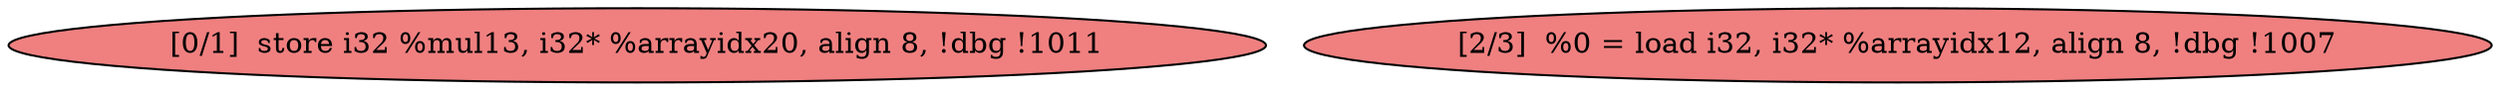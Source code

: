 
digraph G {


node25 [fillcolor=lightcoral,label="[0/1]  store i32 %mul13, i32* %arrayidx20, align 8, !dbg !1011",shape=ellipse,style=filled ]
node24 [fillcolor=lightcoral,label="[2/3]  %0 = load i32, i32* %arrayidx12, align 8, !dbg !1007",shape=ellipse,style=filled ]



}
